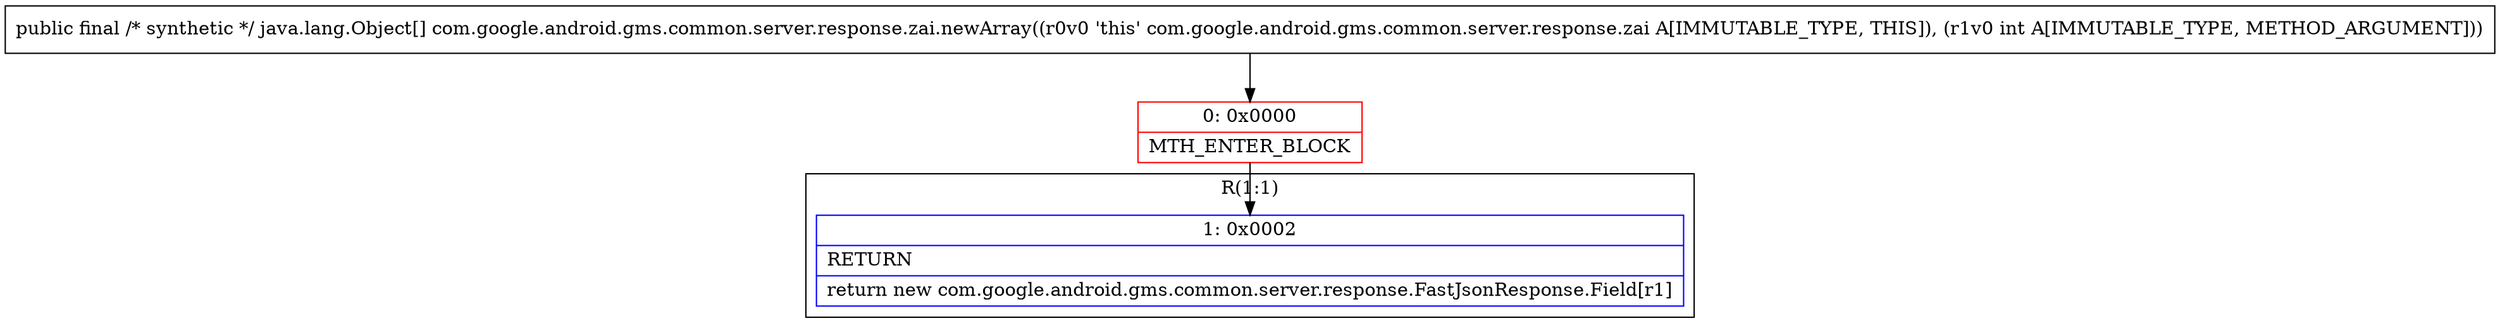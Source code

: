 digraph "CFG forcom.google.android.gms.common.server.response.zai.newArray(I)[Ljava\/lang\/Object;" {
subgraph cluster_Region_1085822584 {
label = "R(1:1)";
node [shape=record,color=blue];
Node_1 [shape=record,label="{1\:\ 0x0002|RETURN\l|return new com.google.android.gms.common.server.response.FastJsonResponse.Field[r1]\l}"];
}
Node_0 [shape=record,color=red,label="{0\:\ 0x0000|MTH_ENTER_BLOCK\l}"];
MethodNode[shape=record,label="{public final \/* synthetic *\/ java.lang.Object[] com.google.android.gms.common.server.response.zai.newArray((r0v0 'this' com.google.android.gms.common.server.response.zai A[IMMUTABLE_TYPE, THIS]), (r1v0 int A[IMMUTABLE_TYPE, METHOD_ARGUMENT])) }"];
MethodNode -> Node_0;
Node_0 -> Node_1;
}

